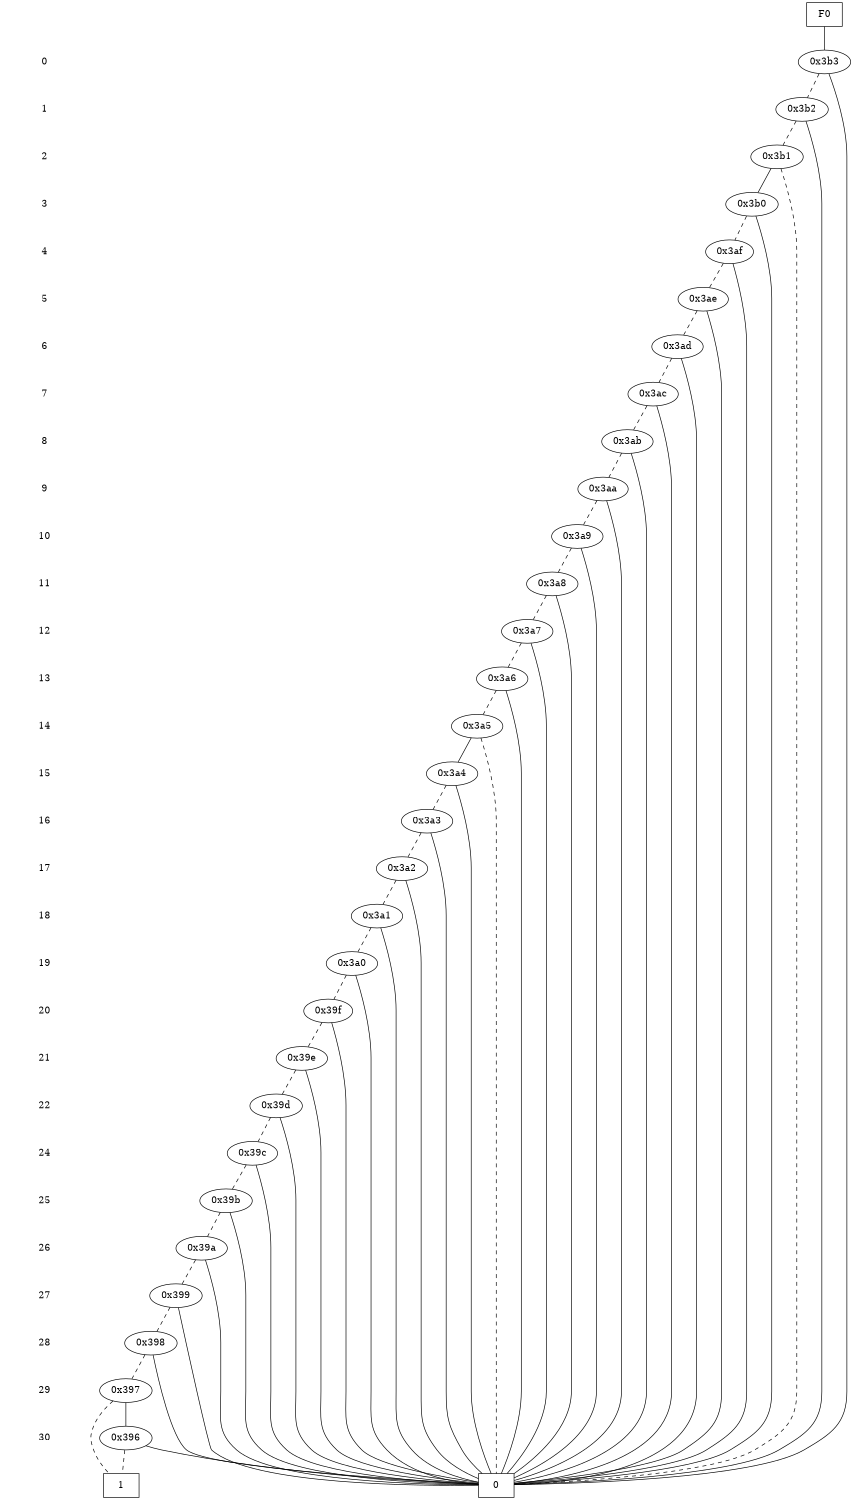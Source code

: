 digraph "DD" {
size = "7.5,10"
center = true;
edge [dir = none];
{ node [shape = plaintext];
  edge [style = invis];
  "CONST NODES" [style = invis];
" 0 " -> " 1 " -> " 2 " -> " 3 " -> " 4 " -> " 5 " -> " 6 " -> " 7 " -> " 8 " -> " 9 " -> " 10 " -> " 11 " -> " 12 " -> " 13 " -> " 14 " -> " 15 " -> " 16 " -> " 17 " -> " 18 " -> " 19 " -> " 20 " -> " 21 " -> " 22 " -> " 24 " -> " 25 " -> " 26 " -> " 27 " -> " 28 " -> " 29 " -> " 30 " -> "CONST NODES"; 
}
{ rank = same; node [shape = box]; edge [style = invis];
"F0"; }
{ rank = same; " 0 ";
"0x3b3";
}
{ rank = same; " 1 ";
"0x3b2";
}
{ rank = same; " 2 ";
"0x3b1";
}
{ rank = same; " 3 ";
"0x3b0";
}
{ rank = same; " 4 ";
"0x3af";
}
{ rank = same; " 5 ";
"0x3ae";
}
{ rank = same; " 6 ";
"0x3ad";
}
{ rank = same; " 7 ";
"0x3ac";
}
{ rank = same; " 8 ";
"0x3ab";
}
{ rank = same; " 9 ";
"0x3aa";
}
{ rank = same; " 10 ";
"0x3a9";
}
{ rank = same; " 11 ";
"0x3a8";
}
{ rank = same; " 12 ";
"0x3a7";
}
{ rank = same; " 13 ";
"0x3a6";
}
{ rank = same; " 14 ";
"0x3a5";
}
{ rank = same; " 15 ";
"0x3a4";
}
{ rank = same; " 16 ";
"0x3a3";
}
{ rank = same; " 17 ";
"0x3a2";
}
{ rank = same; " 18 ";
"0x3a1";
}
{ rank = same; " 19 ";
"0x3a0";
}
{ rank = same; " 20 ";
"0x39f";
}
{ rank = same; " 21 ";
"0x39e";
}
{ rank = same; " 22 ";
"0x39d";
}
{ rank = same; " 24 ";
"0x39c";
}
{ rank = same; " 25 ";
"0x39b";
}
{ rank = same; " 26 ";
"0x39a";
}
{ rank = same; " 27 ";
"0x399";
}
{ rank = same; " 28 ";
"0x398";
}
{ rank = same; " 29 ";
"0x397";
}
{ rank = same; " 30 ";
"0x396";
}
{ rank = same; "CONST NODES";
{ node [shape = box]; "0x26b";
"0x26a";
}
}
"F0" -> "0x3b3" [style = solid];
"0x3b3" -> "0x26b";
"0x3b3" -> "0x3b2" [style = dashed];
"0x3b2" -> "0x26b";
"0x3b2" -> "0x3b1" [style = dashed];
"0x3b1" -> "0x3b0";
"0x3b1" -> "0x26b" [style = dashed];
"0x3b0" -> "0x26b";
"0x3b0" -> "0x3af" [style = dashed];
"0x3af" -> "0x26b";
"0x3af" -> "0x3ae" [style = dashed];
"0x3ae" -> "0x26b";
"0x3ae" -> "0x3ad" [style = dashed];
"0x3ad" -> "0x26b";
"0x3ad" -> "0x3ac" [style = dashed];
"0x3ac" -> "0x26b";
"0x3ac" -> "0x3ab" [style = dashed];
"0x3ab" -> "0x26b";
"0x3ab" -> "0x3aa" [style = dashed];
"0x3aa" -> "0x26b";
"0x3aa" -> "0x3a9" [style = dashed];
"0x3a9" -> "0x26b";
"0x3a9" -> "0x3a8" [style = dashed];
"0x3a8" -> "0x26b";
"0x3a8" -> "0x3a7" [style = dashed];
"0x3a7" -> "0x26b";
"0x3a7" -> "0x3a6" [style = dashed];
"0x3a6" -> "0x26b";
"0x3a6" -> "0x3a5" [style = dashed];
"0x3a5" -> "0x3a4";
"0x3a5" -> "0x26b" [style = dashed];
"0x3a4" -> "0x26b";
"0x3a4" -> "0x3a3" [style = dashed];
"0x3a3" -> "0x26b";
"0x3a3" -> "0x3a2" [style = dashed];
"0x3a2" -> "0x26b";
"0x3a2" -> "0x3a1" [style = dashed];
"0x3a1" -> "0x26b";
"0x3a1" -> "0x3a0" [style = dashed];
"0x3a0" -> "0x26b";
"0x3a0" -> "0x39f" [style = dashed];
"0x39f" -> "0x26b";
"0x39f" -> "0x39e" [style = dashed];
"0x39e" -> "0x26b";
"0x39e" -> "0x39d" [style = dashed];
"0x39d" -> "0x26b";
"0x39d" -> "0x39c" [style = dashed];
"0x39c" -> "0x26b";
"0x39c" -> "0x39b" [style = dashed];
"0x39b" -> "0x26b";
"0x39b" -> "0x39a" [style = dashed];
"0x39a" -> "0x26b";
"0x39a" -> "0x399" [style = dashed];
"0x399" -> "0x26b";
"0x399" -> "0x398" [style = dashed];
"0x398" -> "0x26b";
"0x398" -> "0x397" [style = dashed];
"0x397" -> "0x396";
"0x397" -> "0x26a" [style = dashed];
"0x396" -> "0x26b";
"0x396" -> "0x26a" [style = dashed];
"0x26b" [label = "0"];
"0x26a" [label = "1"];
}
